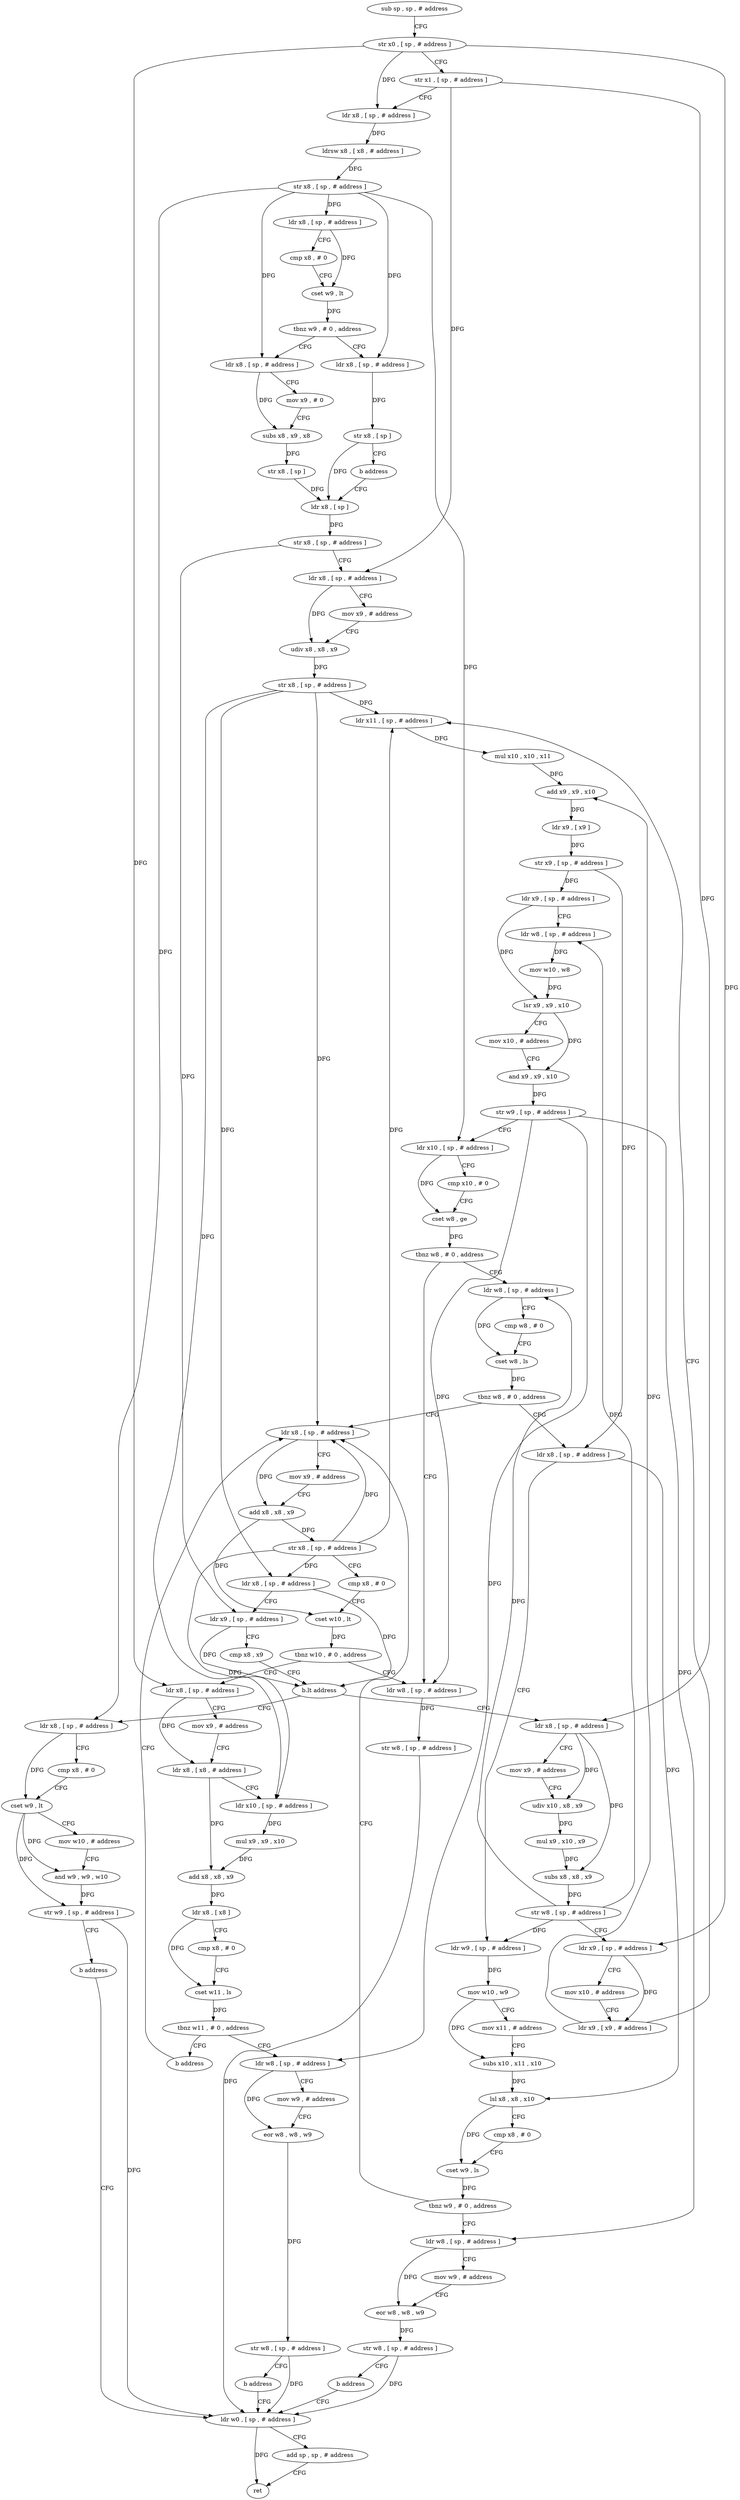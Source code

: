 digraph "func" {
"4269184" [label = "sub sp , sp , # address" ]
"4269188" [label = "str x0 , [ sp , # address ]" ]
"4269192" [label = "str x1 , [ sp , # address ]" ]
"4269196" [label = "ldr x8 , [ sp , # address ]" ]
"4269200" [label = "ldrsw x8 , [ x8 , # address ]" ]
"4269204" [label = "str x8 , [ sp , # address ]" ]
"4269208" [label = "ldr x8 , [ sp , # address ]" ]
"4269212" [label = "cmp x8 , # 0" ]
"4269216" [label = "cset w9 , lt" ]
"4269220" [label = "tbnz w9 , # 0 , address" ]
"4269236" [label = "ldr x8 , [ sp , # address ]" ]
"4269224" [label = "ldr x8 , [ sp , # address ]" ]
"4269240" [label = "mov x9 , # 0" ]
"4269244" [label = "subs x8 , x9 , x8" ]
"4269248" [label = "str x8 , [ sp ]" ]
"4269252" [label = "ldr x8 , [ sp ]" ]
"4269228" [label = "str x8 , [ sp ]" ]
"4269232" [label = "b address" ]
"4269320" [label = "ldr x8 , [ sp , # address ]" ]
"4269324" [label = "mov x9 , # address" ]
"4269328" [label = "udiv x10 , x8 , x9" ]
"4269332" [label = "mul x9 , x10 , x9" ]
"4269336" [label = "subs x8 , x8 , x9" ]
"4269340" [label = "str w8 , [ sp , # address ]" ]
"4269344" [label = "ldr x9 , [ sp , # address ]" ]
"4269348" [label = "mov x10 , # address" ]
"4269352" [label = "ldr x9 , [ x9 , # address ]" ]
"4269356" [label = "ldr x11 , [ sp , # address ]" ]
"4269360" [label = "mul x10 , x10 , x11" ]
"4269364" [label = "add x9 , x9 , x10" ]
"4269368" [label = "ldr x9 , [ x9 ]" ]
"4269372" [label = "str x9 , [ sp , # address ]" ]
"4269376" [label = "ldr x9 , [ sp , # address ]" ]
"4269380" [label = "ldr w8 , [ sp , # address ]" ]
"4269384" [label = "mov w10 , w8" ]
"4269388" [label = "lsr x9 , x9 , x10" ]
"4269392" [label = "mov x10 , # address" ]
"4269396" [label = "and x9 , x9 , x10" ]
"4269400" [label = "str w9 , [ sp , # address ]" ]
"4269404" [label = "ldr x10 , [ sp , # address ]" ]
"4269408" [label = "cmp x10 , # 0" ]
"4269412" [label = "cset w8 , ge" ]
"4269416" [label = "tbnz w8 , # 0 , address" ]
"4269584" [label = "ldr w8 , [ sp , # address ]" ]
"4269420" [label = "ldr w8 , [ sp , # address ]" ]
"4269292" [label = "ldr x8 , [ sp , # address ]" ]
"4269296" [label = "cmp x8 , # 0" ]
"4269300" [label = "cset w9 , lt" ]
"4269304" [label = "mov w10 , # address" ]
"4269308" [label = "and w9 , w9 , w10" ]
"4269312" [label = "str w9 , [ sp , # address ]" ]
"4269316" [label = "b address" ]
"4269592" [label = "ldr w0 , [ sp , # address ]" ]
"4269256" [label = "str x8 , [ sp , # address ]" ]
"4269260" [label = "ldr x8 , [ sp , # address ]" ]
"4269264" [label = "mov x9 , # address" ]
"4269268" [label = "udiv x8 , x8 , x9" ]
"4269272" [label = "str x8 , [ sp , # address ]" ]
"4269276" [label = "ldr x8 , [ sp , # address ]" ]
"4269280" [label = "ldr x9 , [ sp , # address ]" ]
"4269284" [label = "cmp x8 , x9" ]
"4269288" [label = "b.lt address" ]
"4269588" [label = "str w8 , [ sp , # address ]" ]
"4269424" [label = "cmp w8 , # 0" ]
"4269428" [label = "cset w8 , ls" ]
"4269432" [label = "tbnz w8 , # 0 , address" ]
"4269492" [label = "ldr x8 , [ sp , # address ]" ]
"4269436" [label = "ldr x8 , [ sp , # address ]" ]
"4269596" [label = "add sp , sp , # address" ]
"4269600" [label = "ret" ]
"4269496" [label = "mov x9 , # address" ]
"4269500" [label = "add x8 , x8 , x9" ]
"4269504" [label = "str x8 , [ sp , # address ]" ]
"4269508" [label = "cmp x8 , # 0" ]
"4269512" [label = "cset w10 , lt" ]
"4269516" [label = "tbnz w10 , # 0 , address" ]
"4269520" [label = "ldr x8 , [ sp , # address ]" ]
"4269440" [label = "ldr w9 , [ sp , # address ]" ]
"4269444" [label = "mov w10 , w9" ]
"4269448" [label = "mov x11 , # address" ]
"4269452" [label = "subs x10 , x11 , x10" ]
"4269456" [label = "lsl x8 , x8 , x10" ]
"4269460" [label = "cmp x8 , # 0" ]
"4269464" [label = "cset w9 , ls" ]
"4269468" [label = "tbnz w9 , # 0 , address" ]
"4269472" [label = "ldr w8 , [ sp , # address ]" ]
"4269524" [label = "mov x9 , # address" ]
"4269528" [label = "ldr x8 , [ x8 , # address ]" ]
"4269532" [label = "ldr x10 , [ sp , # address ]" ]
"4269536" [label = "mul x9 , x9 , x10" ]
"4269540" [label = "add x8 , x8 , x9" ]
"4269544" [label = "ldr x8 , [ x8 ]" ]
"4269548" [label = "cmp x8 , # 0" ]
"4269552" [label = "cset w11 , ls" ]
"4269556" [label = "tbnz w11 , # 0 , address" ]
"4269580" [label = "b address" ]
"4269560" [label = "ldr w8 , [ sp , # address ]" ]
"4269476" [label = "mov w9 , # address" ]
"4269480" [label = "eor w8 , w8 , w9" ]
"4269484" [label = "str w8 , [ sp , # address ]" ]
"4269488" [label = "b address" ]
"4269564" [label = "mov w9 , # address" ]
"4269568" [label = "eor w8 , w8 , w9" ]
"4269572" [label = "str w8 , [ sp , # address ]" ]
"4269576" [label = "b address" ]
"4269184" -> "4269188" [ label = "CFG" ]
"4269188" -> "4269192" [ label = "CFG" ]
"4269188" -> "4269196" [ label = "DFG" ]
"4269188" -> "4269344" [ label = "DFG" ]
"4269188" -> "4269520" [ label = "DFG" ]
"4269192" -> "4269196" [ label = "CFG" ]
"4269192" -> "4269260" [ label = "DFG" ]
"4269192" -> "4269320" [ label = "DFG" ]
"4269196" -> "4269200" [ label = "DFG" ]
"4269200" -> "4269204" [ label = "DFG" ]
"4269204" -> "4269208" [ label = "DFG" ]
"4269204" -> "4269236" [ label = "DFG" ]
"4269204" -> "4269224" [ label = "DFG" ]
"4269204" -> "4269404" [ label = "DFG" ]
"4269204" -> "4269292" [ label = "DFG" ]
"4269208" -> "4269212" [ label = "CFG" ]
"4269208" -> "4269216" [ label = "DFG" ]
"4269212" -> "4269216" [ label = "CFG" ]
"4269216" -> "4269220" [ label = "DFG" ]
"4269220" -> "4269236" [ label = "CFG" ]
"4269220" -> "4269224" [ label = "CFG" ]
"4269236" -> "4269240" [ label = "CFG" ]
"4269236" -> "4269244" [ label = "DFG" ]
"4269224" -> "4269228" [ label = "DFG" ]
"4269240" -> "4269244" [ label = "CFG" ]
"4269244" -> "4269248" [ label = "DFG" ]
"4269248" -> "4269252" [ label = "DFG" ]
"4269252" -> "4269256" [ label = "DFG" ]
"4269228" -> "4269232" [ label = "CFG" ]
"4269228" -> "4269252" [ label = "DFG" ]
"4269232" -> "4269252" [ label = "CFG" ]
"4269320" -> "4269324" [ label = "CFG" ]
"4269320" -> "4269328" [ label = "DFG" ]
"4269320" -> "4269336" [ label = "DFG" ]
"4269324" -> "4269328" [ label = "CFG" ]
"4269328" -> "4269332" [ label = "DFG" ]
"4269332" -> "4269336" [ label = "DFG" ]
"4269336" -> "4269340" [ label = "DFG" ]
"4269340" -> "4269344" [ label = "CFG" ]
"4269340" -> "4269380" [ label = "DFG" ]
"4269340" -> "4269420" [ label = "DFG" ]
"4269340" -> "4269440" [ label = "DFG" ]
"4269344" -> "4269348" [ label = "CFG" ]
"4269344" -> "4269352" [ label = "DFG" ]
"4269348" -> "4269352" [ label = "CFG" ]
"4269352" -> "4269356" [ label = "CFG" ]
"4269352" -> "4269364" [ label = "DFG" ]
"4269356" -> "4269360" [ label = "DFG" ]
"4269360" -> "4269364" [ label = "DFG" ]
"4269364" -> "4269368" [ label = "DFG" ]
"4269368" -> "4269372" [ label = "DFG" ]
"4269372" -> "4269376" [ label = "DFG" ]
"4269372" -> "4269436" [ label = "DFG" ]
"4269376" -> "4269380" [ label = "CFG" ]
"4269376" -> "4269388" [ label = "DFG" ]
"4269380" -> "4269384" [ label = "DFG" ]
"4269384" -> "4269388" [ label = "DFG" ]
"4269388" -> "4269392" [ label = "CFG" ]
"4269388" -> "4269396" [ label = "DFG" ]
"4269392" -> "4269396" [ label = "CFG" ]
"4269396" -> "4269400" [ label = "DFG" ]
"4269400" -> "4269404" [ label = "CFG" ]
"4269400" -> "4269584" [ label = "DFG" ]
"4269400" -> "4269472" [ label = "DFG" ]
"4269400" -> "4269560" [ label = "DFG" ]
"4269404" -> "4269408" [ label = "CFG" ]
"4269404" -> "4269412" [ label = "DFG" ]
"4269408" -> "4269412" [ label = "CFG" ]
"4269412" -> "4269416" [ label = "DFG" ]
"4269416" -> "4269584" [ label = "CFG" ]
"4269416" -> "4269420" [ label = "CFG" ]
"4269584" -> "4269588" [ label = "DFG" ]
"4269420" -> "4269424" [ label = "CFG" ]
"4269420" -> "4269428" [ label = "DFG" ]
"4269292" -> "4269296" [ label = "CFG" ]
"4269292" -> "4269300" [ label = "DFG" ]
"4269296" -> "4269300" [ label = "CFG" ]
"4269300" -> "4269304" [ label = "CFG" ]
"4269300" -> "4269308" [ label = "DFG" ]
"4269300" -> "4269312" [ label = "DFG" ]
"4269304" -> "4269308" [ label = "CFG" ]
"4269308" -> "4269312" [ label = "DFG" ]
"4269312" -> "4269316" [ label = "CFG" ]
"4269312" -> "4269592" [ label = "DFG" ]
"4269316" -> "4269592" [ label = "CFG" ]
"4269592" -> "4269596" [ label = "CFG" ]
"4269592" -> "4269600" [ label = "DFG" ]
"4269256" -> "4269260" [ label = "CFG" ]
"4269256" -> "4269280" [ label = "DFG" ]
"4269260" -> "4269264" [ label = "CFG" ]
"4269260" -> "4269268" [ label = "DFG" ]
"4269264" -> "4269268" [ label = "CFG" ]
"4269268" -> "4269272" [ label = "DFG" ]
"4269272" -> "4269276" [ label = "DFG" ]
"4269272" -> "4269356" [ label = "DFG" ]
"4269272" -> "4269492" [ label = "DFG" ]
"4269272" -> "4269532" [ label = "DFG" ]
"4269276" -> "4269280" [ label = "CFG" ]
"4269276" -> "4269288" [ label = "DFG" ]
"4269280" -> "4269284" [ label = "CFG" ]
"4269280" -> "4269288" [ label = "DFG" ]
"4269284" -> "4269288" [ label = "CFG" ]
"4269288" -> "4269320" [ label = "CFG" ]
"4269288" -> "4269292" [ label = "CFG" ]
"4269588" -> "4269592" [ label = "DFG" ]
"4269424" -> "4269428" [ label = "CFG" ]
"4269428" -> "4269432" [ label = "DFG" ]
"4269432" -> "4269492" [ label = "CFG" ]
"4269432" -> "4269436" [ label = "CFG" ]
"4269492" -> "4269496" [ label = "CFG" ]
"4269492" -> "4269500" [ label = "DFG" ]
"4269436" -> "4269440" [ label = "CFG" ]
"4269436" -> "4269456" [ label = "DFG" ]
"4269596" -> "4269600" [ label = "CFG" ]
"4269496" -> "4269500" [ label = "CFG" ]
"4269500" -> "4269504" [ label = "DFG" ]
"4269500" -> "4269512" [ label = "DFG" ]
"4269504" -> "4269508" [ label = "CFG" ]
"4269504" -> "4269276" [ label = "DFG" ]
"4269504" -> "4269356" [ label = "DFG" ]
"4269504" -> "4269492" [ label = "DFG" ]
"4269504" -> "4269532" [ label = "DFG" ]
"4269508" -> "4269512" [ label = "CFG" ]
"4269512" -> "4269516" [ label = "DFG" ]
"4269516" -> "4269584" [ label = "CFG" ]
"4269516" -> "4269520" [ label = "CFG" ]
"4269520" -> "4269524" [ label = "CFG" ]
"4269520" -> "4269528" [ label = "DFG" ]
"4269440" -> "4269444" [ label = "DFG" ]
"4269444" -> "4269448" [ label = "CFG" ]
"4269444" -> "4269452" [ label = "DFG" ]
"4269448" -> "4269452" [ label = "CFG" ]
"4269452" -> "4269456" [ label = "DFG" ]
"4269456" -> "4269460" [ label = "CFG" ]
"4269456" -> "4269464" [ label = "DFG" ]
"4269460" -> "4269464" [ label = "CFG" ]
"4269464" -> "4269468" [ label = "DFG" ]
"4269468" -> "4269492" [ label = "CFG" ]
"4269468" -> "4269472" [ label = "CFG" ]
"4269472" -> "4269476" [ label = "CFG" ]
"4269472" -> "4269480" [ label = "DFG" ]
"4269524" -> "4269528" [ label = "CFG" ]
"4269528" -> "4269532" [ label = "CFG" ]
"4269528" -> "4269540" [ label = "DFG" ]
"4269532" -> "4269536" [ label = "DFG" ]
"4269536" -> "4269540" [ label = "DFG" ]
"4269540" -> "4269544" [ label = "DFG" ]
"4269544" -> "4269548" [ label = "CFG" ]
"4269544" -> "4269552" [ label = "DFG" ]
"4269548" -> "4269552" [ label = "CFG" ]
"4269552" -> "4269556" [ label = "DFG" ]
"4269556" -> "4269580" [ label = "CFG" ]
"4269556" -> "4269560" [ label = "CFG" ]
"4269580" -> "4269492" [ label = "CFG" ]
"4269560" -> "4269564" [ label = "CFG" ]
"4269560" -> "4269568" [ label = "DFG" ]
"4269476" -> "4269480" [ label = "CFG" ]
"4269480" -> "4269484" [ label = "DFG" ]
"4269484" -> "4269488" [ label = "CFG" ]
"4269484" -> "4269592" [ label = "DFG" ]
"4269488" -> "4269592" [ label = "CFG" ]
"4269564" -> "4269568" [ label = "CFG" ]
"4269568" -> "4269572" [ label = "DFG" ]
"4269572" -> "4269576" [ label = "CFG" ]
"4269572" -> "4269592" [ label = "DFG" ]
"4269576" -> "4269592" [ label = "CFG" ]
}

